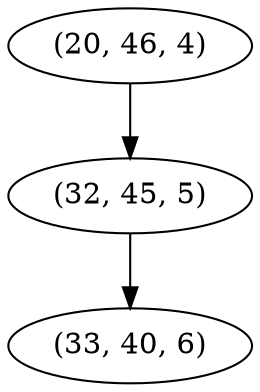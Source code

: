digraph tree {
    "(20, 46, 4)";
    "(32, 45, 5)";
    "(33, 40, 6)";
    "(20, 46, 4)" -> "(32, 45, 5)";
    "(32, 45, 5)" -> "(33, 40, 6)";
}
